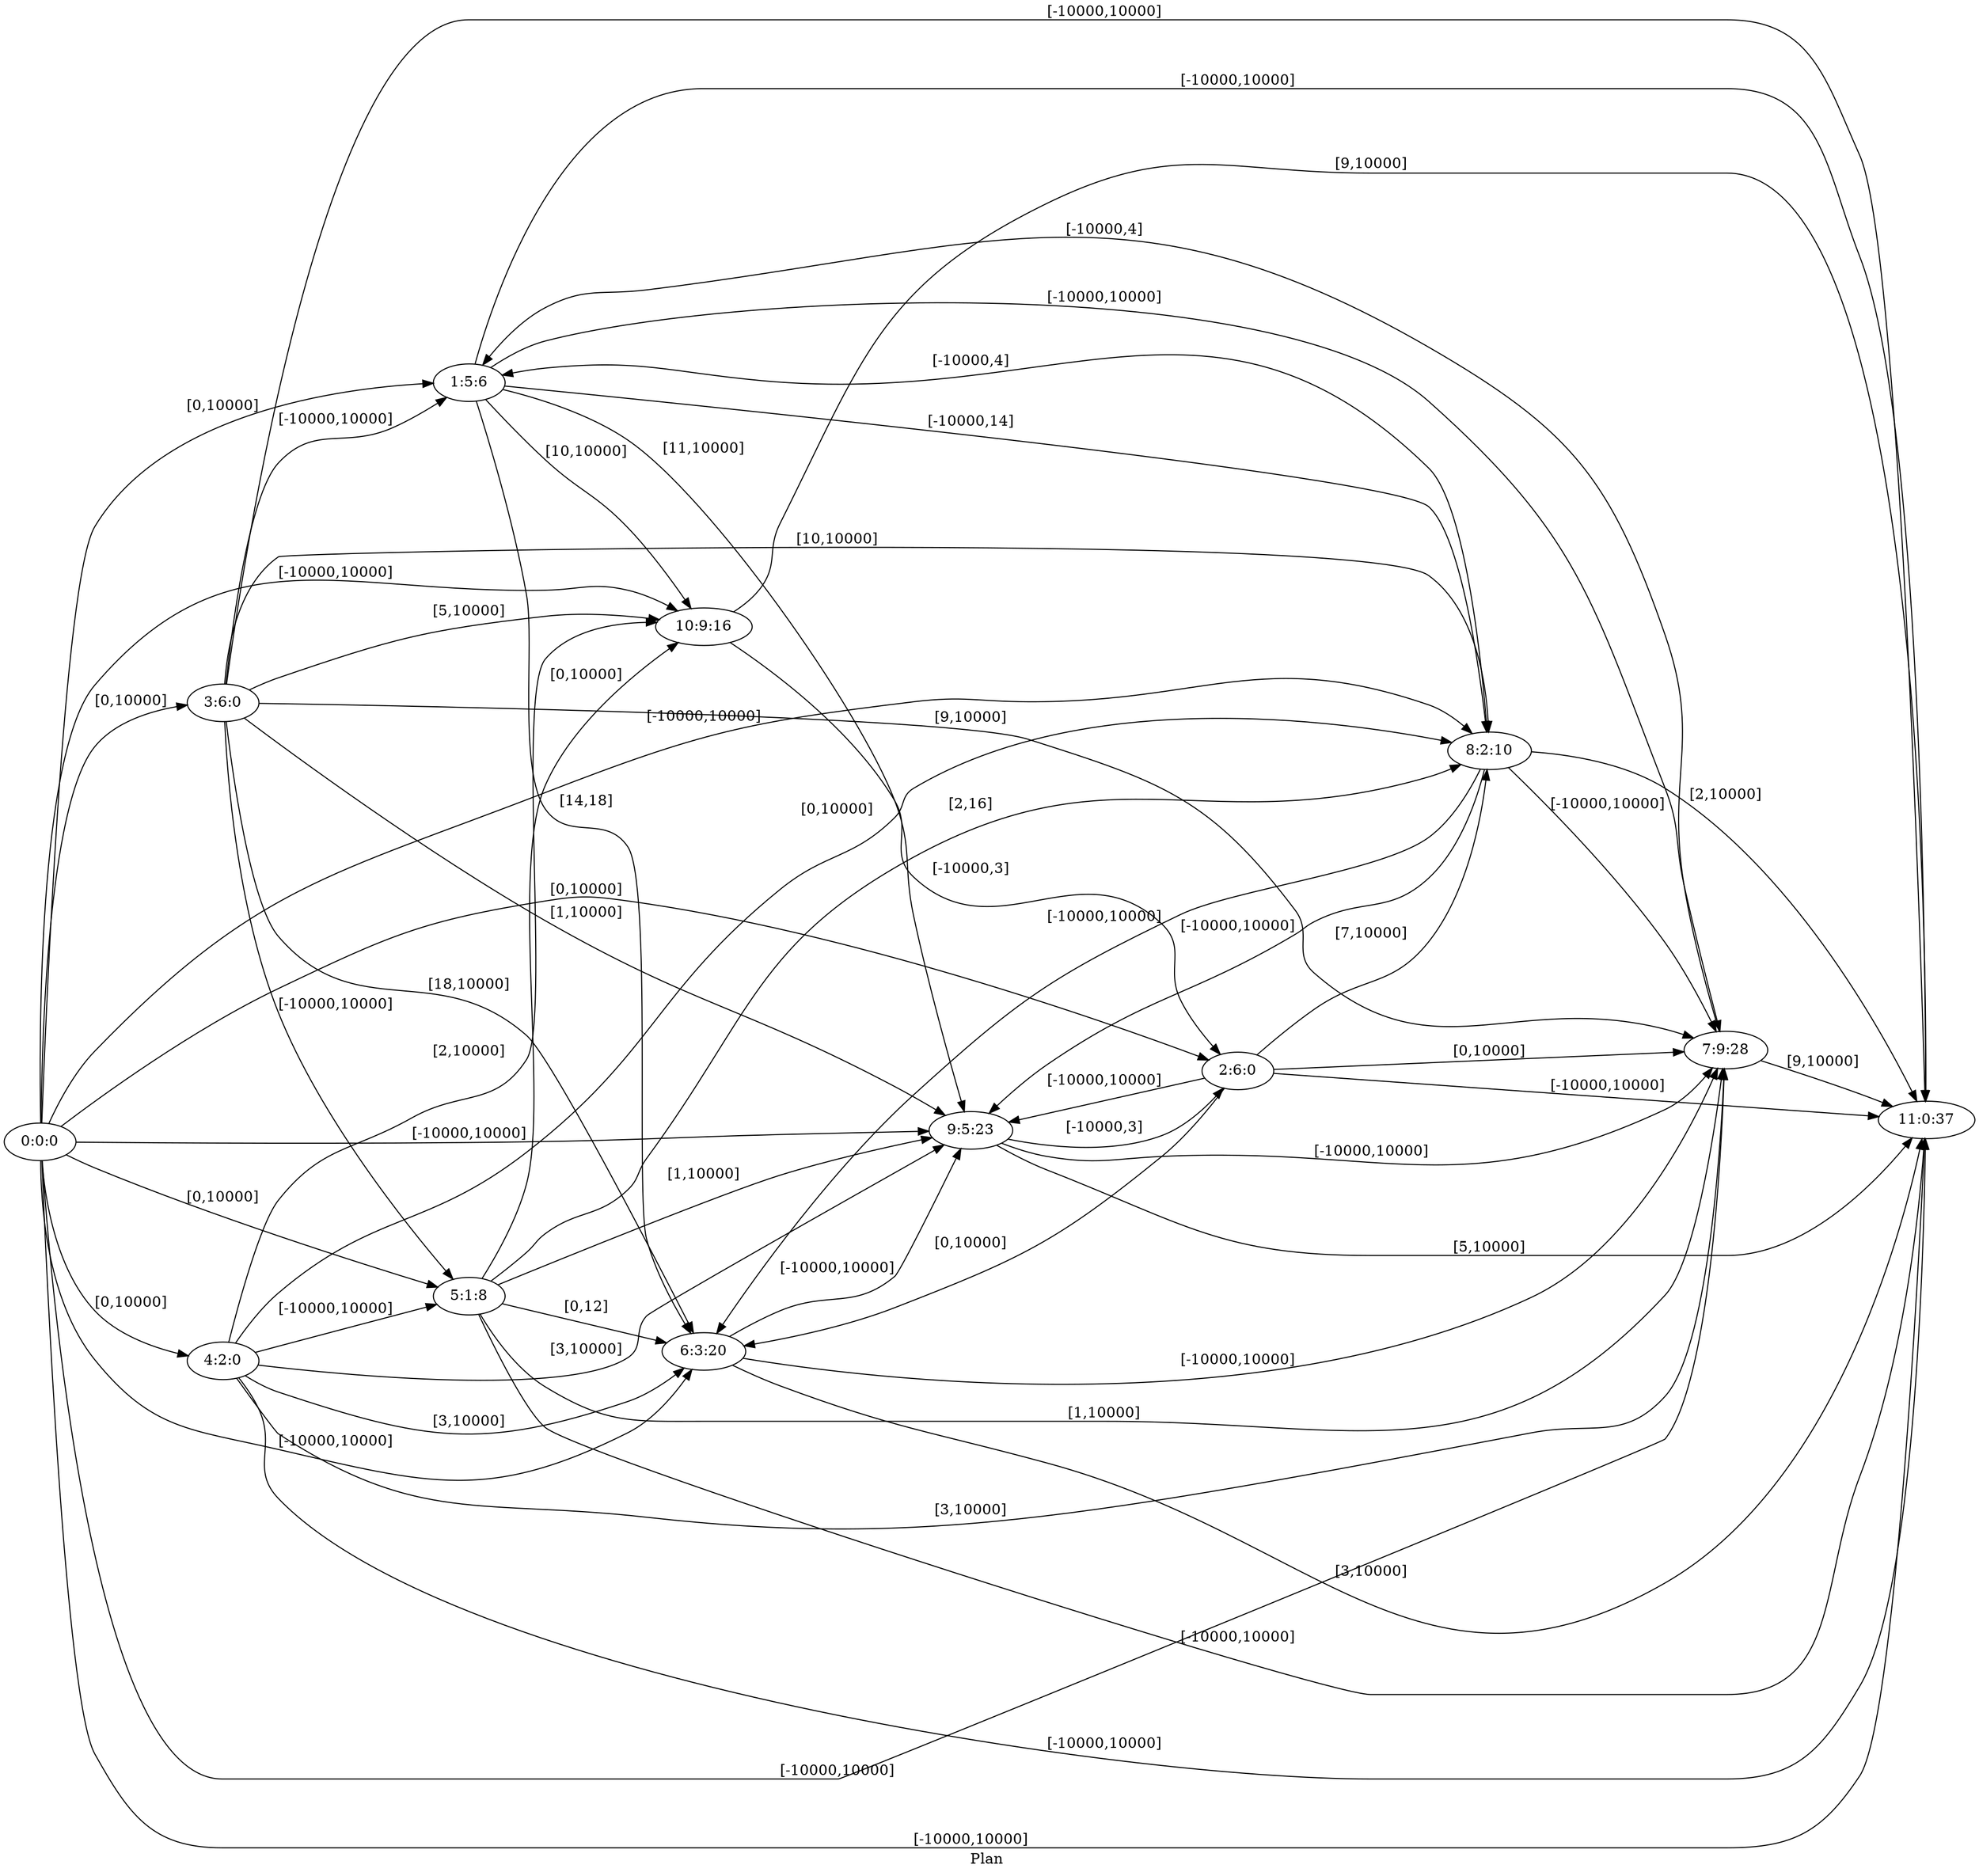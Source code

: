 digraph G {
 rankdir = LR;
 nodesep = .45; 
 size = 30;
label="Plan ";
 fldt = 0.826963;
"0:0:0"->"1:5:6"[ label = "[0,10000]"];
"0:0:0"->"2:6:0"[ label = "[0,10000]"];
"0:0:0"->"3:6:0"[ label = "[0,10000]"];
"0:0:0"->"4:2:0"[ label = "[0,10000]"];
"0:0:0"->"5:1:8"[ label = "[0,10000]"];
"0:0:0"->"6:3:20"[ label = "[-10000,10000]"];
"0:0:0"->"7:9:28"[ label = "[-10000,10000]"];
"0:0:0"->"8:2:10"[ label = "[-10000,10000]"];
"0:0:0"->"9:5:23"[ label = "[-10000,10000]"];
"0:0:0"->"10:9:16"[ label = "[-10000,10000]"];
"0:0:0"->"11:0:37"[ label = "[-10000,10000]"];
"1:5:6"->"6:3:20"[ label = "[14,18]"];
"1:5:6"->"7:9:28"[ label = "[-10000,10000]"];
"1:5:6"->"8:2:10"[ label = "[-10000,14]"];
"1:5:6"->"9:5:23"[ label = "[11,10000]"];
"1:5:6"->"10:9:16"[ label = "[10,10000]"];
"1:5:6"->"11:0:37"[ label = "[-10000,10000]"];
"2:6:0"->"6:3:20"[ label = "[0,10000]"];
"2:6:0"->"7:9:28"[ label = "[0,10000]"];
"2:6:0"->"8:2:10"[ label = "[7,10000]"];
"2:6:0"->"9:5:23"[ label = "[-10000,10000]"];
"2:6:0"->"11:0:37"[ label = "[-10000,10000]"];
"3:6:0"->"1:5:6"[ label = "[-10000,10000]"];
"3:6:0"->"5:1:8"[ label = "[-10000,10000]"];
"3:6:0"->"6:3:20"[ label = "[18,10000]"];
"3:6:0"->"7:9:28"[ label = "[9,10000]"];
"3:6:0"->"8:2:10"[ label = "[10,10000]"];
"3:6:0"->"9:5:23"[ label = "[1,10000]"];
"3:6:0"->"10:9:16"[ label = "[5,10000]"];
"3:6:0"->"11:0:37"[ label = "[-10000,10000]"];
"4:2:0"->"5:1:8"[ label = "[-10000,10000]"];
"4:2:0"->"6:3:20"[ label = "[3,10000]"];
"4:2:0"->"7:9:28"[ label = "[3,10000]"];
"4:2:0"->"8:2:10"[ label = "[0,10000]"];
"4:2:0"->"9:5:23"[ label = "[3,10000]"];
"4:2:0"->"10:9:16"[ label = "[2,10000]"];
"4:2:0"->"11:0:37"[ label = "[-10000,10000]"];
"5:1:8"->"6:3:20"[ label = "[0,12]"];
"5:1:8"->"7:9:28"[ label = "[1,10000]"];
"5:1:8"->"8:2:10"[ label = "[2,16]"];
"5:1:8"->"9:5:23"[ label = "[1,10000]"];
"5:1:8"->"10:9:16"[ label = "[0,10000]"];
"5:1:8"->"11:0:37"[ label = "[-10000,10000]"];
"6:3:20"->"7:9:28"[ label = "[-10000,10000]"];
"6:3:20"->"9:5:23"[ label = "[-10000,10000]"];
"6:3:20"->"11:0:37"[ label = "[3,10000]"];
"7:9:28"->"1:5:6"[ label = "[-10000,4]"];
"7:9:28"->"11:0:37"[ label = "[9,10000]"];
"8:2:10"->"1:5:6"[ label = "[-10000,4]"];
"8:2:10"->"6:3:20"[ label = "[-10000,10000]"];
"8:2:10"->"7:9:28"[ label = "[-10000,10000]"];
"8:2:10"->"9:5:23"[ label = "[-10000,10000]"];
"8:2:10"->"11:0:37"[ label = "[2,10000]"];
"9:5:23"->"2:6:0"[ label = "[-10000,3]"];
"9:5:23"->"7:9:28"[ label = "[-10000,10000]"];
"9:5:23"->"11:0:37"[ label = "[5,10000]"];
"10:9:16"->"2:6:0"[ label = "[-10000,3]"];
"10:9:16"->"11:0:37"[ label = "[9,10000]"];
}
